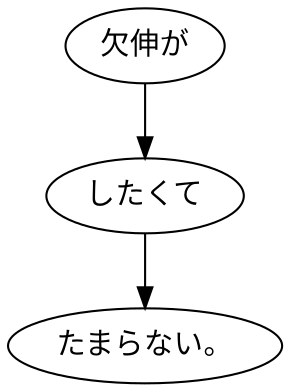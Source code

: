 digraph graph155 {
	node0 [label="欠伸が"];
	node1 [label="したくて"];
	node2 [label="たまらない。"];
	node0 -> node1;
	node1 -> node2;
}
